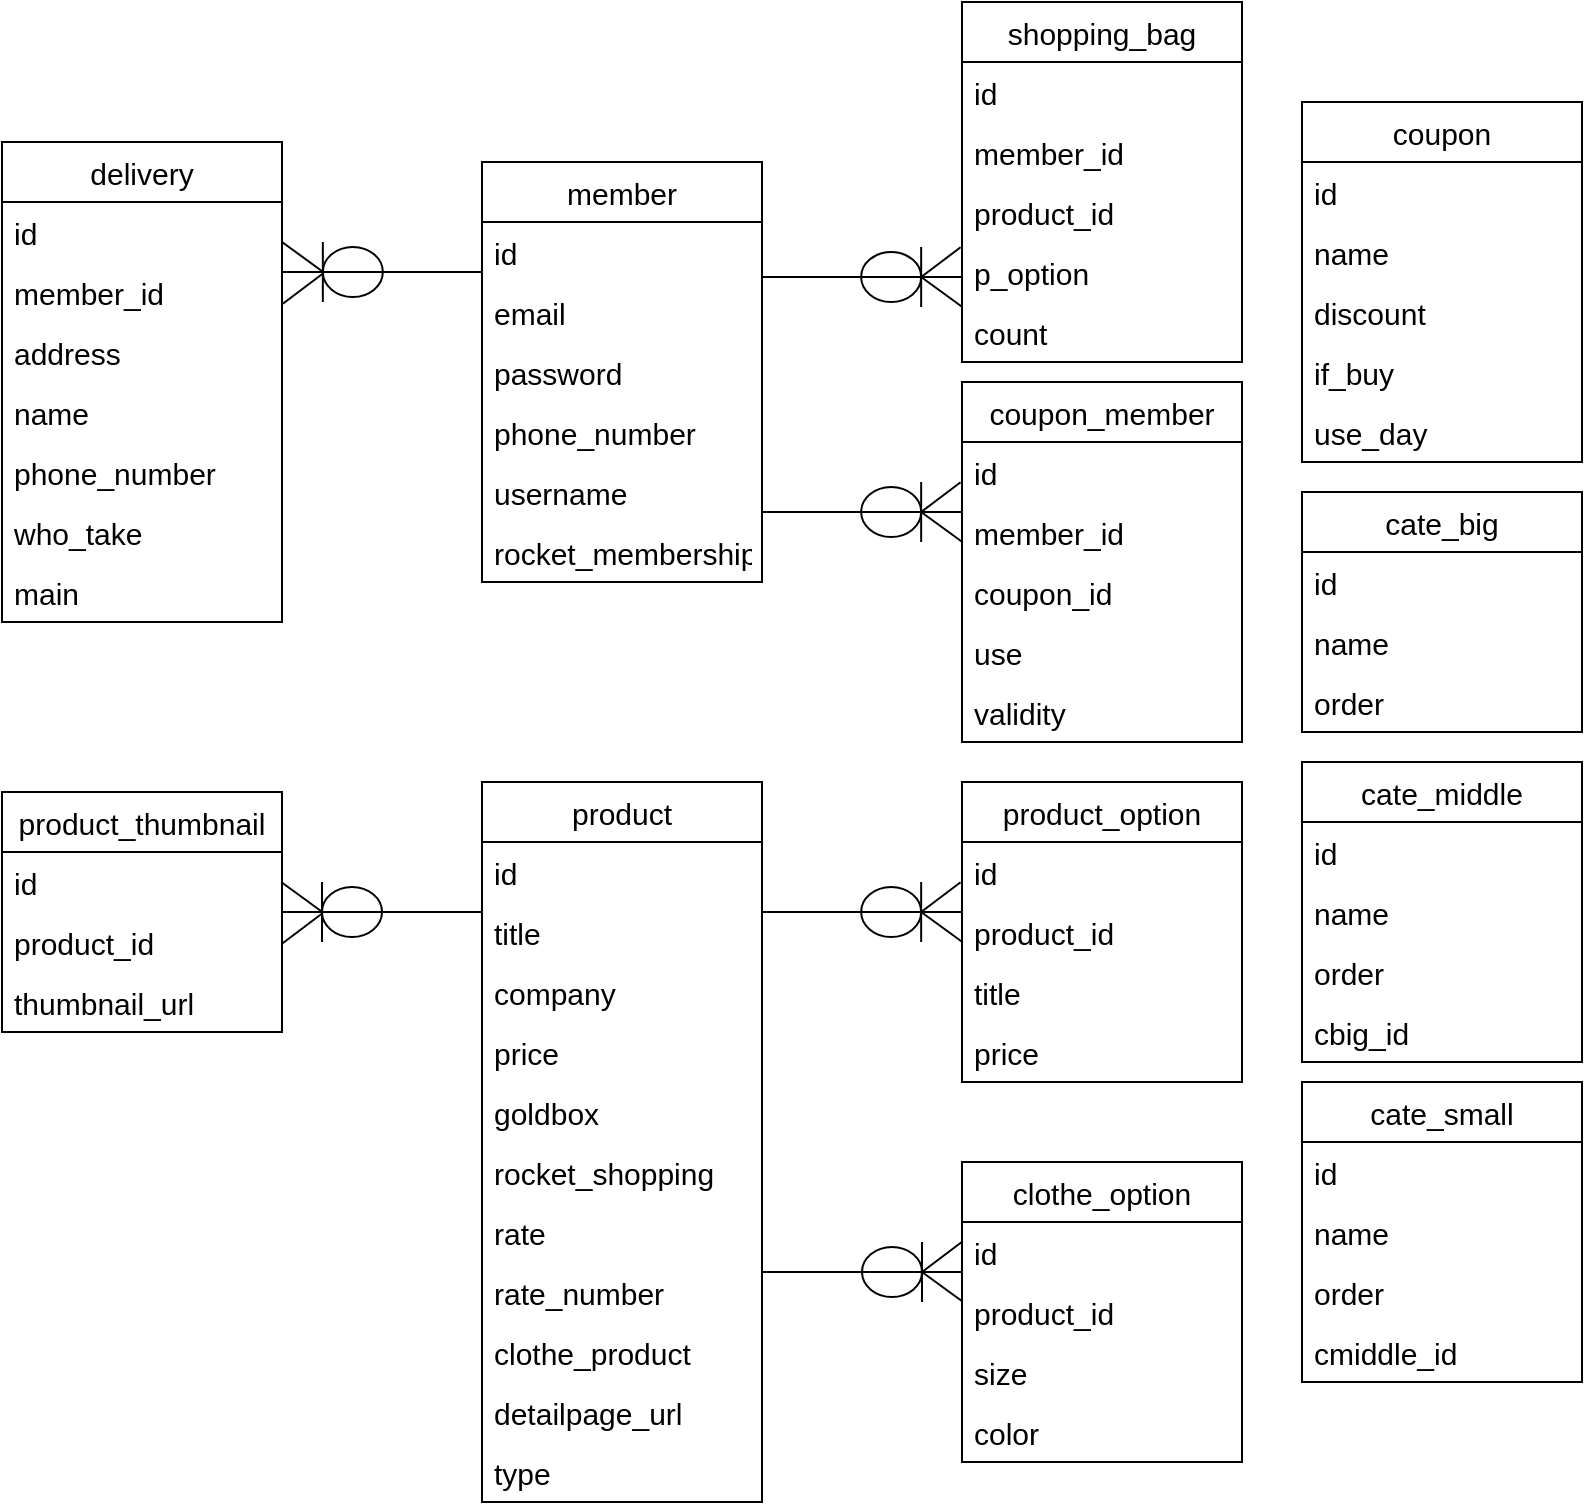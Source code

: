 <mxfile version="15.8.6" type="github">
  <diagram id="AK1Cj9njg4zsHotxsaLM" name="Page-1">
    <mxGraphModel dx="1940" dy="1698" grid="1" gridSize="10" guides="1" tooltips="1" connect="1" arrows="1" fold="1" page="1" pageScale="1" pageWidth="827" pageHeight="1169" math="0" shadow="0">
      <root>
        <mxCell id="0" />
        <mxCell id="1" parent="0" />
        <mxCell id="gSU4eqxGwdEbI_zjqgX5-113" value="" style="ellipse;whiteSpace=wrap;html=1;shadow=0;fontSize=15;" vertex="1" parent="1">
          <mxGeometry x="239.58" y="5" width="30" height="25" as="geometry" />
        </mxCell>
        <mxCell id="gSU4eqxGwdEbI_zjqgX5-13" value="member" style="swimlane;fontStyle=0;childLayout=stackLayout;horizontal=1;startSize=30;horizontalStack=0;resizeParent=1;resizeParentMax=0;resizeLast=0;collapsible=1;marginBottom=0;fontSize=15;" vertex="1" parent="1">
          <mxGeometry x="50" y="-40" width="140" height="210" as="geometry">
            <mxRectangle x="330" y="260" width="90" height="30" as="alternateBounds" />
          </mxGeometry>
        </mxCell>
        <mxCell id="gSU4eqxGwdEbI_zjqgX5-14" value="id" style="text;strokeColor=none;fillColor=none;align=left;verticalAlign=middle;spacingLeft=4;spacingRight=4;overflow=hidden;points=[[0,0.5],[1,0.5]];portConstraint=eastwest;rotatable=0;fontSize=15;" vertex="1" parent="gSU4eqxGwdEbI_zjqgX5-13">
          <mxGeometry y="30" width="140" height="30" as="geometry" />
        </mxCell>
        <mxCell id="gSU4eqxGwdEbI_zjqgX5-15" value="email" style="text;strokeColor=none;fillColor=none;align=left;verticalAlign=middle;spacingLeft=4;spacingRight=4;overflow=hidden;points=[[0,0.5],[1,0.5]];portConstraint=eastwest;rotatable=0;fontSize=15;" vertex="1" parent="gSU4eqxGwdEbI_zjqgX5-13">
          <mxGeometry y="60" width="140" height="30" as="geometry" />
        </mxCell>
        <mxCell id="gSU4eqxGwdEbI_zjqgX5-16" value="password" style="text;strokeColor=none;fillColor=none;align=left;verticalAlign=middle;spacingLeft=4;spacingRight=4;overflow=hidden;points=[[0,0.5],[1,0.5]];portConstraint=eastwest;rotatable=0;fontSize=15;" vertex="1" parent="gSU4eqxGwdEbI_zjqgX5-13">
          <mxGeometry y="90" width="140" height="30" as="geometry" />
        </mxCell>
        <mxCell id="gSU4eqxGwdEbI_zjqgX5-18" value="phone_number" style="text;strokeColor=none;fillColor=none;align=left;verticalAlign=middle;spacingLeft=4;spacingRight=4;overflow=hidden;points=[[0,0.5],[1,0.5]];portConstraint=eastwest;rotatable=0;fontSize=15;" vertex="1" parent="gSU4eqxGwdEbI_zjqgX5-13">
          <mxGeometry y="120" width="140" height="30" as="geometry" />
        </mxCell>
        <mxCell id="gSU4eqxGwdEbI_zjqgX5-19" value="username" style="text;strokeColor=none;fillColor=none;align=left;verticalAlign=middle;spacingLeft=4;spacingRight=4;overflow=hidden;points=[[0,0.5],[1,0.5]];portConstraint=eastwest;rotatable=0;fontSize=15;" vertex="1" parent="gSU4eqxGwdEbI_zjqgX5-13">
          <mxGeometry y="150" width="140" height="30" as="geometry" />
        </mxCell>
        <mxCell id="gSU4eqxGwdEbI_zjqgX5-22" value="rocket_membership" style="text;strokeColor=none;fillColor=none;align=left;verticalAlign=middle;spacingLeft=4;spacingRight=4;overflow=hidden;points=[[0,0.5],[1,0.5]];portConstraint=eastwest;rotatable=0;fontSize=15;" vertex="1" parent="gSU4eqxGwdEbI_zjqgX5-13">
          <mxGeometry y="180" width="140" height="30" as="geometry" />
        </mxCell>
        <mxCell id="gSU4eqxGwdEbI_zjqgX5-23" value="delivery" style="swimlane;fontStyle=0;childLayout=stackLayout;horizontal=1;startSize=30;horizontalStack=0;resizeParent=1;resizeParentMax=0;resizeLast=0;collapsible=1;marginBottom=0;fontSize=15;" vertex="1" parent="1">
          <mxGeometry x="-190" y="-50" width="140" height="240" as="geometry">
            <mxRectangle x="330" y="260" width="90" height="30" as="alternateBounds" />
          </mxGeometry>
        </mxCell>
        <mxCell id="gSU4eqxGwdEbI_zjqgX5-24" value="id" style="text;strokeColor=none;fillColor=none;align=left;verticalAlign=middle;spacingLeft=4;spacingRight=4;overflow=hidden;points=[[0,0.5],[1,0.5]];portConstraint=eastwest;rotatable=0;fontSize=15;" vertex="1" parent="gSU4eqxGwdEbI_zjqgX5-23">
          <mxGeometry y="30" width="140" height="30" as="geometry" />
        </mxCell>
        <mxCell id="gSU4eqxGwdEbI_zjqgX5-25" value="member_id" style="text;strokeColor=none;fillColor=none;align=left;verticalAlign=middle;spacingLeft=4;spacingRight=4;overflow=hidden;points=[[0,0.5],[1,0.5]];portConstraint=eastwest;rotatable=0;fontSize=15;" vertex="1" parent="gSU4eqxGwdEbI_zjqgX5-23">
          <mxGeometry y="60" width="140" height="30" as="geometry" />
        </mxCell>
        <mxCell id="gSU4eqxGwdEbI_zjqgX5-26" value="address" style="text;strokeColor=none;fillColor=none;align=left;verticalAlign=middle;spacingLeft=4;spacingRight=4;overflow=hidden;points=[[0,0.5],[1,0.5]];portConstraint=eastwest;rotatable=0;fontSize=15;" vertex="1" parent="gSU4eqxGwdEbI_zjqgX5-23">
          <mxGeometry y="90" width="140" height="30" as="geometry" />
        </mxCell>
        <mxCell id="gSU4eqxGwdEbI_zjqgX5-27" value="name" style="text;strokeColor=none;fillColor=none;align=left;verticalAlign=middle;spacingLeft=4;spacingRight=4;overflow=hidden;points=[[0,0.5],[1,0.5]];portConstraint=eastwest;rotatable=0;fontSize=15;" vertex="1" parent="gSU4eqxGwdEbI_zjqgX5-23">
          <mxGeometry y="120" width="140" height="30" as="geometry" />
        </mxCell>
        <mxCell id="gSU4eqxGwdEbI_zjqgX5-28" value="phone_number" style="text;strokeColor=none;fillColor=none;align=left;verticalAlign=middle;spacingLeft=4;spacingRight=4;overflow=hidden;points=[[0,0.5],[1,0.5]];portConstraint=eastwest;rotatable=0;fontSize=15;" vertex="1" parent="gSU4eqxGwdEbI_zjqgX5-23">
          <mxGeometry y="150" width="140" height="30" as="geometry" />
        </mxCell>
        <mxCell id="gSU4eqxGwdEbI_zjqgX5-29" value="who_take" style="text;strokeColor=none;fillColor=none;align=left;verticalAlign=middle;spacingLeft=4;spacingRight=4;overflow=hidden;points=[[0,0.5],[1,0.5]];portConstraint=eastwest;rotatable=0;fontSize=15;" vertex="1" parent="gSU4eqxGwdEbI_zjqgX5-23">
          <mxGeometry y="180" width="140" height="30" as="geometry" />
        </mxCell>
        <mxCell id="gSU4eqxGwdEbI_zjqgX5-37" value="main" style="text;strokeColor=none;fillColor=none;align=left;verticalAlign=middle;spacingLeft=4;spacingRight=4;overflow=hidden;points=[[0,0.5],[1,0.5]];portConstraint=eastwest;rotatable=0;fontSize=15;" vertex="1" parent="gSU4eqxGwdEbI_zjqgX5-23">
          <mxGeometry y="210" width="140" height="30" as="geometry" />
        </mxCell>
        <mxCell id="gSU4eqxGwdEbI_zjqgX5-38" value="coupon" style="swimlane;fontStyle=0;childLayout=stackLayout;horizontal=1;startSize=30;horizontalStack=0;resizeParent=1;resizeParentMax=0;resizeLast=0;collapsible=1;marginBottom=0;fontSize=15;" vertex="1" parent="1">
          <mxGeometry x="460" y="-70" width="140" height="180" as="geometry">
            <mxRectangle x="330" y="260" width="90" height="30" as="alternateBounds" />
          </mxGeometry>
        </mxCell>
        <mxCell id="gSU4eqxGwdEbI_zjqgX5-39" value="id" style="text;strokeColor=none;fillColor=none;align=left;verticalAlign=middle;spacingLeft=4;spacingRight=4;overflow=hidden;points=[[0,0.5],[1,0.5]];portConstraint=eastwest;rotatable=0;fontSize=15;" vertex="1" parent="gSU4eqxGwdEbI_zjqgX5-38">
          <mxGeometry y="30" width="140" height="30" as="geometry" />
        </mxCell>
        <mxCell id="gSU4eqxGwdEbI_zjqgX5-40" value="name" style="text;strokeColor=none;fillColor=none;align=left;verticalAlign=middle;spacingLeft=4;spacingRight=4;overflow=hidden;points=[[0,0.5],[1,0.5]];portConstraint=eastwest;rotatable=0;fontSize=15;" vertex="1" parent="gSU4eqxGwdEbI_zjqgX5-38">
          <mxGeometry y="60" width="140" height="30" as="geometry" />
        </mxCell>
        <mxCell id="gSU4eqxGwdEbI_zjqgX5-41" value="discount" style="text;strokeColor=none;fillColor=none;align=left;verticalAlign=middle;spacingLeft=4;spacingRight=4;overflow=hidden;points=[[0,0.5],[1,0.5]];portConstraint=eastwest;rotatable=0;fontSize=15;" vertex="1" parent="gSU4eqxGwdEbI_zjqgX5-38">
          <mxGeometry y="90" width="140" height="30" as="geometry" />
        </mxCell>
        <mxCell id="gSU4eqxGwdEbI_zjqgX5-42" value="if_buy" style="text;strokeColor=none;fillColor=none;align=left;verticalAlign=middle;spacingLeft=4;spacingRight=4;overflow=hidden;points=[[0,0.5],[1,0.5]];portConstraint=eastwest;rotatable=0;fontSize=15;" vertex="1" parent="gSU4eqxGwdEbI_zjqgX5-38">
          <mxGeometry y="120" width="140" height="30" as="geometry" />
        </mxCell>
        <mxCell id="gSU4eqxGwdEbI_zjqgX5-43" value="use_day" style="text;strokeColor=none;fillColor=none;align=left;verticalAlign=middle;spacingLeft=4;spacingRight=4;overflow=hidden;points=[[0,0.5],[1,0.5]];portConstraint=eastwest;rotatable=0;fontSize=15;" vertex="1" parent="gSU4eqxGwdEbI_zjqgX5-38">
          <mxGeometry y="150" width="140" height="30" as="geometry" />
        </mxCell>
        <mxCell id="gSU4eqxGwdEbI_zjqgX5-46" value="coupon_member" style="swimlane;fontStyle=0;childLayout=stackLayout;horizontal=1;startSize=30;horizontalStack=0;resizeParent=1;resizeParentMax=0;resizeLast=0;collapsible=1;marginBottom=0;fontSize=15;" vertex="1" parent="1">
          <mxGeometry x="290" y="70" width="140" height="180" as="geometry">
            <mxRectangle x="330" y="260" width="90" height="30" as="alternateBounds" />
          </mxGeometry>
        </mxCell>
        <mxCell id="gSU4eqxGwdEbI_zjqgX5-47" value="id" style="text;strokeColor=none;fillColor=none;align=left;verticalAlign=middle;spacingLeft=4;spacingRight=4;overflow=hidden;points=[[0,0.5],[1,0.5]];portConstraint=eastwest;rotatable=0;fontSize=15;" vertex="1" parent="gSU4eqxGwdEbI_zjqgX5-46">
          <mxGeometry y="30" width="140" height="30" as="geometry" />
        </mxCell>
        <mxCell id="gSU4eqxGwdEbI_zjqgX5-48" value="member_id" style="text;strokeColor=none;fillColor=none;align=left;verticalAlign=middle;spacingLeft=4;spacingRight=4;overflow=hidden;points=[[0,0.5],[1,0.5]];portConstraint=eastwest;rotatable=0;fontSize=15;" vertex="1" parent="gSU4eqxGwdEbI_zjqgX5-46">
          <mxGeometry y="60" width="140" height="30" as="geometry" />
        </mxCell>
        <mxCell id="gSU4eqxGwdEbI_zjqgX5-49" value="coupon_id" style="text;strokeColor=none;fillColor=none;align=left;verticalAlign=middle;spacingLeft=4;spacingRight=4;overflow=hidden;points=[[0,0.5],[1,0.5]];portConstraint=eastwest;rotatable=0;fontSize=15;" vertex="1" parent="gSU4eqxGwdEbI_zjqgX5-46">
          <mxGeometry y="90" width="140" height="30" as="geometry" />
        </mxCell>
        <mxCell id="gSU4eqxGwdEbI_zjqgX5-50" value="use" style="text;strokeColor=none;fillColor=none;align=left;verticalAlign=middle;spacingLeft=4;spacingRight=4;overflow=hidden;points=[[0,0.5],[1,0.5]];portConstraint=eastwest;rotatable=0;fontSize=15;" vertex="1" parent="gSU4eqxGwdEbI_zjqgX5-46">
          <mxGeometry y="120" width="140" height="30" as="geometry" />
        </mxCell>
        <mxCell id="gSU4eqxGwdEbI_zjqgX5-51" value="validity" style="text;strokeColor=none;fillColor=none;align=left;verticalAlign=middle;spacingLeft=4;spacingRight=4;overflow=hidden;points=[[0,0.5],[1,0.5]];portConstraint=eastwest;rotatable=0;fontSize=15;" vertex="1" parent="gSU4eqxGwdEbI_zjqgX5-46">
          <mxGeometry y="150" width="140" height="30" as="geometry" />
        </mxCell>
        <mxCell id="gSU4eqxGwdEbI_zjqgX5-52" value="product" style="swimlane;fontStyle=0;childLayout=stackLayout;horizontal=1;startSize=30;horizontalStack=0;resizeParent=1;resizeParentMax=0;resizeLast=0;collapsible=1;marginBottom=0;fontSize=15;" vertex="1" parent="1">
          <mxGeometry x="50" y="270" width="140" height="360" as="geometry">
            <mxRectangle x="330" y="260" width="90" height="30" as="alternateBounds" />
          </mxGeometry>
        </mxCell>
        <mxCell id="gSU4eqxGwdEbI_zjqgX5-53" value="id" style="text;strokeColor=none;fillColor=none;align=left;verticalAlign=middle;spacingLeft=4;spacingRight=4;overflow=hidden;points=[[0,0.5],[1,0.5]];portConstraint=eastwest;rotatable=0;fontSize=15;" vertex="1" parent="gSU4eqxGwdEbI_zjqgX5-52">
          <mxGeometry y="30" width="140" height="30" as="geometry" />
        </mxCell>
        <mxCell id="gSU4eqxGwdEbI_zjqgX5-54" value="title" style="text;strokeColor=none;fillColor=none;align=left;verticalAlign=middle;spacingLeft=4;spacingRight=4;overflow=hidden;points=[[0,0.5],[1,0.5]];portConstraint=eastwest;rotatable=0;fontSize=15;" vertex="1" parent="gSU4eqxGwdEbI_zjqgX5-52">
          <mxGeometry y="60" width="140" height="30" as="geometry" />
        </mxCell>
        <mxCell id="gSU4eqxGwdEbI_zjqgX5-55" value="company" style="text;strokeColor=none;fillColor=none;align=left;verticalAlign=middle;spacingLeft=4;spacingRight=4;overflow=hidden;points=[[0,0.5],[1,0.5]];portConstraint=eastwest;rotatable=0;fontSize=15;" vertex="1" parent="gSU4eqxGwdEbI_zjqgX5-52">
          <mxGeometry y="90" width="140" height="30" as="geometry" />
        </mxCell>
        <mxCell id="gSU4eqxGwdEbI_zjqgX5-56" value="price" style="text;strokeColor=none;fillColor=none;align=left;verticalAlign=middle;spacingLeft=4;spacingRight=4;overflow=hidden;points=[[0,0.5],[1,0.5]];portConstraint=eastwest;rotatable=0;fontSize=15;" vertex="1" parent="gSU4eqxGwdEbI_zjqgX5-52">
          <mxGeometry y="120" width="140" height="30" as="geometry" />
        </mxCell>
        <mxCell id="gSU4eqxGwdEbI_zjqgX5-57" value="goldbox" style="text;strokeColor=none;fillColor=none;align=left;verticalAlign=middle;spacingLeft=4;spacingRight=4;overflow=hidden;points=[[0,0.5],[1,0.5]];portConstraint=eastwest;rotatable=0;fontSize=15;" vertex="1" parent="gSU4eqxGwdEbI_zjqgX5-52">
          <mxGeometry y="150" width="140" height="30" as="geometry" />
        </mxCell>
        <mxCell id="gSU4eqxGwdEbI_zjqgX5-58" value="rocket_shopping" style="text;strokeColor=none;fillColor=none;align=left;verticalAlign=middle;spacingLeft=4;spacingRight=4;overflow=hidden;points=[[0,0.5],[1,0.5]];portConstraint=eastwest;rotatable=0;fontSize=15;" vertex="1" parent="gSU4eqxGwdEbI_zjqgX5-52">
          <mxGeometry y="180" width="140" height="30" as="geometry" />
        </mxCell>
        <mxCell id="gSU4eqxGwdEbI_zjqgX5-59" value="rate" style="text;strokeColor=none;fillColor=none;align=left;verticalAlign=middle;spacingLeft=4;spacingRight=4;overflow=hidden;points=[[0,0.5],[1,0.5]];portConstraint=eastwest;rotatable=0;fontSize=15;" vertex="1" parent="gSU4eqxGwdEbI_zjqgX5-52">
          <mxGeometry y="210" width="140" height="30" as="geometry" />
        </mxCell>
        <mxCell id="gSU4eqxGwdEbI_zjqgX5-60" value="rate_number" style="text;strokeColor=none;fillColor=none;align=left;verticalAlign=middle;spacingLeft=4;spacingRight=4;overflow=hidden;points=[[0,0.5],[1,0.5]];portConstraint=eastwest;rotatable=0;fontSize=15;" vertex="1" parent="gSU4eqxGwdEbI_zjqgX5-52">
          <mxGeometry y="240" width="140" height="30" as="geometry" />
        </mxCell>
        <mxCell id="gSU4eqxGwdEbI_zjqgX5-62" value="clothe_product" style="text;strokeColor=none;fillColor=none;align=left;verticalAlign=middle;spacingLeft=4;spacingRight=4;overflow=hidden;points=[[0,0.5],[1,0.5]];portConstraint=eastwest;rotatable=0;fontSize=15;" vertex="1" parent="gSU4eqxGwdEbI_zjqgX5-52">
          <mxGeometry y="270" width="140" height="30" as="geometry" />
        </mxCell>
        <mxCell id="gSU4eqxGwdEbI_zjqgX5-63" value="detailpage_url" style="text;strokeColor=none;fillColor=none;align=left;verticalAlign=middle;spacingLeft=4;spacingRight=4;overflow=hidden;points=[[0,0.5],[1,0.5]];portConstraint=eastwest;rotatable=0;fontSize=15;" vertex="1" parent="gSU4eqxGwdEbI_zjqgX5-52">
          <mxGeometry y="300" width="140" height="30" as="geometry" />
        </mxCell>
        <mxCell id="gSU4eqxGwdEbI_zjqgX5-64" value="type" style="text;strokeColor=none;fillColor=none;align=left;verticalAlign=middle;spacingLeft=4;spacingRight=4;overflow=hidden;points=[[0,0.5],[1,0.5]];portConstraint=eastwest;rotatable=0;fontSize=15;" vertex="1" parent="gSU4eqxGwdEbI_zjqgX5-52">
          <mxGeometry y="330" width="140" height="30" as="geometry" />
        </mxCell>
        <mxCell id="gSU4eqxGwdEbI_zjqgX5-65" value="product_option" style="swimlane;fontStyle=0;childLayout=stackLayout;horizontal=1;startSize=30;horizontalStack=0;resizeParent=1;resizeParentMax=0;resizeLast=0;collapsible=1;marginBottom=0;fontSize=15;" vertex="1" parent="1">
          <mxGeometry x="290" y="270" width="140" height="150" as="geometry">
            <mxRectangle x="330" y="260" width="90" height="30" as="alternateBounds" />
          </mxGeometry>
        </mxCell>
        <mxCell id="gSU4eqxGwdEbI_zjqgX5-66" value="id" style="text;strokeColor=none;fillColor=none;align=left;verticalAlign=middle;spacingLeft=4;spacingRight=4;overflow=hidden;points=[[0,0.5],[1,0.5]];portConstraint=eastwest;rotatable=0;fontSize=15;" vertex="1" parent="gSU4eqxGwdEbI_zjqgX5-65">
          <mxGeometry y="30" width="140" height="30" as="geometry" />
        </mxCell>
        <mxCell id="gSU4eqxGwdEbI_zjqgX5-67" value="product_id" style="text;strokeColor=none;fillColor=none;align=left;verticalAlign=middle;spacingLeft=4;spacingRight=4;overflow=hidden;points=[[0,0.5],[1,0.5]];portConstraint=eastwest;rotatable=0;fontSize=15;" vertex="1" parent="gSU4eqxGwdEbI_zjqgX5-65">
          <mxGeometry y="60" width="140" height="30" as="geometry" />
        </mxCell>
        <mxCell id="gSU4eqxGwdEbI_zjqgX5-68" value="title" style="text;strokeColor=none;fillColor=none;align=left;verticalAlign=middle;spacingLeft=4;spacingRight=4;overflow=hidden;points=[[0,0.5],[1,0.5]];portConstraint=eastwest;rotatable=0;fontSize=15;" vertex="1" parent="gSU4eqxGwdEbI_zjqgX5-65">
          <mxGeometry y="90" width="140" height="30" as="geometry" />
        </mxCell>
        <mxCell id="gSU4eqxGwdEbI_zjqgX5-69" value="price" style="text;strokeColor=none;fillColor=none;align=left;verticalAlign=middle;spacingLeft=4;spacingRight=4;overflow=hidden;points=[[0,0.5],[1,0.5]];portConstraint=eastwest;rotatable=0;fontSize=15;" vertex="1" parent="gSU4eqxGwdEbI_zjqgX5-65">
          <mxGeometry y="120" width="140" height="30" as="geometry" />
        </mxCell>
        <mxCell id="gSU4eqxGwdEbI_zjqgX5-77" value="clothe_option" style="swimlane;fontStyle=0;childLayout=stackLayout;horizontal=1;startSize=30;horizontalStack=0;resizeParent=1;resizeParentMax=0;resizeLast=0;collapsible=1;marginBottom=0;fontSize=15;" vertex="1" parent="1">
          <mxGeometry x="290" y="460" width="140" height="150" as="geometry">
            <mxRectangle x="330" y="260" width="90" height="30" as="alternateBounds" />
          </mxGeometry>
        </mxCell>
        <mxCell id="gSU4eqxGwdEbI_zjqgX5-78" value="id" style="text;strokeColor=none;fillColor=none;align=left;verticalAlign=middle;spacingLeft=4;spacingRight=4;overflow=hidden;points=[[0,0.5],[1,0.5]];portConstraint=eastwest;rotatable=0;fontSize=15;" vertex="1" parent="gSU4eqxGwdEbI_zjqgX5-77">
          <mxGeometry y="30" width="140" height="30" as="geometry" />
        </mxCell>
        <mxCell id="gSU4eqxGwdEbI_zjqgX5-79" value="product_id" style="text;strokeColor=none;fillColor=none;align=left;verticalAlign=middle;spacingLeft=4;spacingRight=4;overflow=hidden;points=[[0,0.5],[1,0.5]];portConstraint=eastwest;rotatable=0;fontSize=15;" vertex="1" parent="gSU4eqxGwdEbI_zjqgX5-77">
          <mxGeometry y="60" width="140" height="30" as="geometry" />
        </mxCell>
        <mxCell id="gSU4eqxGwdEbI_zjqgX5-80" value="size" style="text;strokeColor=none;fillColor=none;align=left;verticalAlign=middle;spacingLeft=4;spacingRight=4;overflow=hidden;points=[[0,0.5],[1,0.5]];portConstraint=eastwest;rotatable=0;fontSize=15;" vertex="1" parent="gSU4eqxGwdEbI_zjqgX5-77">
          <mxGeometry y="90" width="140" height="30" as="geometry" />
        </mxCell>
        <mxCell id="gSU4eqxGwdEbI_zjqgX5-81" value="color" style="text;strokeColor=none;fillColor=none;align=left;verticalAlign=middle;spacingLeft=4;spacingRight=4;overflow=hidden;points=[[0,0.5],[1,0.5]];portConstraint=eastwest;rotatable=0;fontSize=15;" vertex="1" parent="gSU4eqxGwdEbI_zjqgX5-77">
          <mxGeometry y="120" width="140" height="30" as="geometry" />
        </mxCell>
        <mxCell id="gSU4eqxGwdEbI_zjqgX5-82" value="product_thumbnail" style="swimlane;fontStyle=0;childLayout=stackLayout;horizontal=1;startSize=30;horizontalStack=0;resizeParent=1;resizeParentMax=0;resizeLast=0;collapsible=1;marginBottom=0;fontSize=15;" vertex="1" parent="1">
          <mxGeometry x="-190" y="275" width="140" height="120" as="geometry">
            <mxRectangle x="330" y="260" width="90" height="30" as="alternateBounds" />
          </mxGeometry>
        </mxCell>
        <mxCell id="gSU4eqxGwdEbI_zjqgX5-83" value="id" style="text;strokeColor=none;fillColor=none;align=left;verticalAlign=middle;spacingLeft=4;spacingRight=4;overflow=hidden;points=[[0,0.5],[1,0.5]];portConstraint=eastwest;rotatable=0;fontSize=15;" vertex="1" parent="gSU4eqxGwdEbI_zjqgX5-82">
          <mxGeometry y="30" width="140" height="30" as="geometry" />
        </mxCell>
        <mxCell id="gSU4eqxGwdEbI_zjqgX5-84" value="product_id" style="text;strokeColor=none;fillColor=none;align=left;verticalAlign=middle;spacingLeft=4;spacingRight=4;overflow=hidden;points=[[0,0.5],[1,0.5]];portConstraint=eastwest;rotatable=0;fontSize=15;" vertex="1" parent="gSU4eqxGwdEbI_zjqgX5-82">
          <mxGeometry y="60" width="140" height="30" as="geometry" />
        </mxCell>
        <mxCell id="gSU4eqxGwdEbI_zjqgX5-85" value="thumbnail_url" style="text;strokeColor=none;fillColor=none;align=left;verticalAlign=middle;spacingLeft=4;spacingRight=4;overflow=hidden;points=[[0,0.5],[1,0.5]];portConstraint=eastwest;rotatable=0;fontSize=15;" vertex="1" parent="gSU4eqxGwdEbI_zjqgX5-82">
          <mxGeometry y="90" width="140" height="30" as="geometry" />
        </mxCell>
        <mxCell id="gSU4eqxGwdEbI_zjqgX5-87" value="cate_big" style="swimlane;fontStyle=0;childLayout=stackLayout;horizontal=1;startSize=30;horizontalStack=0;resizeParent=1;resizeParentMax=0;resizeLast=0;collapsible=1;marginBottom=0;fontSize=15;" vertex="1" parent="1">
          <mxGeometry x="460" y="125" width="140" height="120" as="geometry">
            <mxRectangle x="330" y="260" width="90" height="30" as="alternateBounds" />
          </mxGeometry>
        </mxCell>
        <mxCell id="gSU4eqxGwdEbI_zjqgX5-88" value="id" style="text;strokeColor=none;fillColor=none;align=left;verticalAlign=middle;spacingLeft=4;spacingRight=4;overflow=hidden;points=[[0,0.5],[1,0.5]];portConstraint=eastwest;rotatable=0;fontSize=15;" vertex="1" parent="gSU4eqxGwdEbI_zjqgX5-87">
          <mxGeometry y="30" width="140" height="30" as="geometry" />
        </mxCell>
        <mxCell id="gSU4eqxGwdEbI_zjqgX5-89" value="name" style="text;strokeColor=none;fillColor=none;align=left;verticalAlign=middle;spacingLeft=4;spacingRight=4;overflow=hidden;points=[[0,0.5],[1,0.5]];portConstraint=eastwest;rotatable=0;fontSize=15;" vertex="1" parent="gSU4eqxGwdEbI_zjqgX5-87">
          <mxGeometry y="60" width="140" height="30" as="geometry" />
        </mxCell>
        <mxCell id="gSU4eqxGwdEbI_zjqgX5-90" value="order" style="text;strokeColor=none;fillColor=none;align=left;verticalAlign=middle;spacingLeft=4;spacingRight=4;overflow=hidden;points=[[0,0.5],[1,0.5]];portConstraint=eastwest;rotatable=0;fontSize=15;" vertex="1" parent="gSU4eqxGwdEbI_zjqgX5-87">
          <mxGeometry y="90" width="140" height="30" as="geometry" />
        </mxCell>
        <mxCell id="gSU4eqxGwdEbI_zjqgX5-92" value="cate_middle" style="swimlane;fontStyle=0;childLayout=stackLayout;horizontal=1;startSize=30;horizontalStack=0;resizeParent=1;resizeParentMax=0;resizeLast=0;collapsible=1;marginBottom=0;fontSize=15;" vertex="1" parent="1">
          <mxGeometry x="460" y="260" width="140" height="150" as="geometry">
            <mxRectangle x="330" y="260" width="90" height="30" as="alternateBounds" />
          </mxGeometry>
        </mxCell>
        <mxCell id="gSU4eqxGwdEbI_zjqgX5-93" value="id" style="text;strokeColor=none;fillColor=none;align=left;verticalAlign=middle;spacingLeft=4;spacingRight=4;overflow=hidden;points=[[0,0.5],[1,0.5]];portConstraint=eastwest;rotatable=0;fontSize=15;" vertex="1" parent="gSU4eqxGwdEbI_zjqgX5-92">
          <mxGeometry y="30" width="140" height="30" as="geometry" />
        </mxCell>
        <mxCell id="gSU4eqxGwdEbI_zjqgX5-94" value="name" style="text;strokeColor=none;fillColor=none;align=left;verticalAlign=middle;spacingLeft=4;spacingRight=4;overflow=hidden;points=[[0,0.5],[1,0.5]];portConstraint=eastwest;rotatable=0;fontSize=15;" vertex="1" parent="gSU4eqxGwdEbI_zjqgX5-92">
          <mxGeometry y="60" width="140" height="30" as="geometry" />
        </mxCell>
        <mxCell id="gSU4eqxGwdEbI_zjqgX5-95" value="order" style="text;strokeColor=none;fillColor=none;align=left;verticalAlign=middle;spacingLeft=4;spacingRight=4;overflow=hidden;points=[[0,0.5],[1,0.5]];portConstraint=eastwest;rotatable=0;fontSize=15;" vertex="1" parent="gSU4eqxGwdEbI_zjqgX5-92">
          <mxGeometry y="90" width="140" height="30" as="geometry" />
        </mxCell>
        <mxCell id="gSU4eqxGwdEbI_zjqgX5-96" value="cbig_id" style="text;strokeColor=none;fillColor=none;align=left;verticalAlign=middle;spacingLeft=4;spacingRight=4;overflow=hidden;points=[[0,0.5],[1,0.5]];portConstraint=eastwest;rotatable=0;fontSize=15;" vertex="1" parent="gSU4eqxGwdEbI_zjqgX5-92">
          <mxGeometry y="120" width="140" height="30" as="geometry" />
        </mxCell>
        <mxCell id="gSU4eqxGwdEbI_zjqgX5-97" value="cate_small" style="swimlane;fontStyle=0;childLayout=stackLayout;horizontal=1;startSize=30;horizontalStack=0;resizeParent=1;resizeParentMax=0;resizeLast=0;collapsible=1;marginBottom=0;fontSize=15;" vertex="1" parent="1">
          <mxGeometry x="460" y="420" width="140" height="150" as="geometry">
            <mxRectangle x="330" y="260" width="90" height="30" as="alternateBounds" />
          </mxGeometry>
        </mxCell>
        <mxCell id="gSU4eqxGwdEbI_zjqgX5-98" value="id" style="text;strokeColor=none;fillColor=none;align=left;verticalAlign=middle;spacingLeft=4;spacingRight=4;overflow=hidden;points=[[0,0.5],[1,0.5]];portConstraint=eastwest;rotatable=0;fontSize=15;" vertex="1" parent="gSU4eqxGwdEbI_zjqgX5-97">
          <mxGeometry y="30" width="140" height="30" as="geometry" />
        </mxCell>
        <mxCell id="gSU4eqxGwdEbI_zjqgX5-99" value="name" style="text;strokeColor=none;fillColor=none;align=left;verticalAlign=middle;spacingLeft=4;spacingRight=4;overflow=hidden;points=[[0,0.5],[1,0.5]];portConstraint=eastwest;rotatable=0;fontSize=15;" vertex="1" parent="gSU4eqxGwdEbI_zjqgX5-97">
          <mxGeometry y="60" width="140" height="30" as="geometry" />
        </mxCell>
        <mxCell id="gSU4eqxGwdEbI_zjqgX5-100" value="order" style="text;strokeColor=none;fillColor=none;align=left;verticalAlign=middle;spacingLeft=4;spacingRight=4;overflow=hidden;points=[[0,0.5],[1,0.5]];portConstraint=eastwest;rotatable=0;fontSize=15;" vertex="1" parent="gSU4eqxGwdEbI_zjqgX5-97">
          <mxGeometry y="90" width="140" height="30" as="geometry" />
        </mxCell>
        <mxCell id="gSU4eqxGwdEbI_zjqgX5-101" value="cmiddle_id" style="text;strokeColor=none;fillColor=none;align=left;verticalAlign=middle;spacingLeft=4;spacingRight=4;overflow=hidden;points=[[0,0.5],[1,0.5]];portConstraint=eastwest;rotatable=0;fontSize=15;" vertex="1" parent="gSU4eqxGwdEbI_zjqgX5-97">
          <mxGeometry y="120" width="140" height="30" as="geometry" />
        </mxCell>
        <mxCell id="gSU4eqxGwdEbI_zjqgX5-102" value="shopping_bag" style="swimlane;fontStyle=0;childLayout=stackLayout;horizontal=1;startSize=30;horizontalStack=0;resizeParent=1;resizeParentMax=0;resizeLast=0;collapsible=1;marginBottom=0;fontSize=15;" vertex="1" parent="1">
          <mxGeometry x="290" y="-120" width="140" height="180" as="geometry">
            <mxRectangle x="330" y="260" width="90" height="30" as="alternateBounds" />
          </mxGeometry>
        </mxCell>
        <mxCell id="gSU4eqxGwdEbI_zjqgX5-103" value="id" style="text;strokeColor=none;fillColor=none;align=left;verticalAlign=middle;spacingLeft=4;spacingRight=4;overflow=hidden;points=[[0,0.5],[1,0.5]];portConstraint=eastwest;rotatable=0;fontSize=15;" vertex="1" parent="gSU4eqxGwdEbI_zjqgX5-102">
          <mxGeometry y="30" width="140" height="30" as="geometry" />
        </mxCell>
        <mxCell id="gSU4eqxGwdEbI_zjqgX5-104" value="member_id" style="text;strokeColor=none;fillColor=none;align=left;verticalAlign=middle;spacingLeft=4;spacingRight=4;overflow=hidden;points=[[0,0.5],[1,0.5]];portConstraint=eastwest;rotatable=0;fontSize=15;" vertex="1" parent="gSU4eqxGwdEbI_zjqgX5-102">
          <mxGeometry y="60" width="140" height="30" as="geometry" />
        </mxCell>
        <mxCell id="gSU4eqxGwdEbI_zjqgX5-105" value="product_id" style="text;strokeColor=none;fillColor=none;align=left;verticalAlign=middle;spacingLeft=4;spacingRight=4;overflow=hidden;points=[[0,0.5],[1,0.5]];portConstraint=eastwest;rotatable=0;fontSize=15;" vertex="1" parent="gSU4eqxGwdEbI_zjqgX5-102">
          <mxGeometry y="90" width="140" height="30" as="geometry" />
        </mxCell>
        <mxCell id="gSU4eqxGwdEbI_zjqgX5-106" value="p_option" style="text;strokeColor=none;fillColor=none;align=left;verticalAlign=middle;spacingLeft=4;spacingRight=4;overflow=hidden;points=[[0,0.5],[1,0.5]];portConstraint=eastwest;rotatable=0;fontSize=15;" vertex="1" parent="gSU4eqxGwdEbI_zjqgX5-102">
          <mxGeometry y="120" width="140" height="30" as="geometry" />
        </mxCell>
        <mxCell id="gSU4eqxGwdEbI_zjqgX5-107" value="count" style="text;strokeColor=none;fillColor=none;align=left;verticalAlign=middle;spacingLeft=4;spacingRight=4;overflow=hidden;points=[[0,0.5],[1,0.5]];portConstraint=eastwest;rotatable=0;fontSize=15;" vertex="1" parent="gSU4eqxGwdEbI_zjqgX5-102">
          <mxGeometry y="150" width="140" height="30" as="geometry" />
        </mxCell>
        <mxCell id="gSU4eqxGwdEbI_zjqgX5-110" value="" style="endArrow=none;html=1;rounded=0;fontSize=15;strokeWidth=1;exitX=0;exitY=0.5;exitDx=0;exitDy=0;entryX=0;entryY=0.5;entryDx=0;entryDy=0;startArrow=none;" edge="1" parent="1" source="gSU4eqxGwdEbI_zjqgX5-113">
          <mxGeometry width="50" height="50" relative="1" as="geometry">
            <mxPoint x="379.58" y="142.5" as="sourcePoint" />
            <mxPoint x="289.58" y="17.5" as="targetPoint" />
          </mxGeometry>
        </mxCell>
        <mxCell id="gSU4eqxGwdEbI_zjqgX5-111" value="" style="endArrow=none;html=1;rounded=0;fontSize=15;strokeWidth=1;entryX=-0.002;entryY=1.005;entryDx=0;entryDy=0;entryPerimeter=0;" edge="1" parent="1">
          <mxGeometry width="50" height="50" relative="1" as="geometry">
            <mxPoint x="269.58" y="17.5" as="sourcePoint" />
            <mxPoint x="289.3" y="2.65" as="targetPoint" />
          </mxGeometry>
        </mxCell>
        <mxCell id="gSU4eqxGwdEbI_zjqgX5-112" value="" style="endArrow=none;html=1;rounded=0;fontSize=15;strokeWidth=1;entryX=0.003;entryY=-0.005;entryDx=0;entryDy=0;entryPerimeter=0;" edge="1" parent="1">
          <mxGeometry width="50" height="50" relative="1" as="geometry">
            <mxPoint x="269.58" y="17.5" as="sourcePoint" />
            <mxPoint x="290.0" y="32.35" as="targetPoint" />
          </mxGeometry>
        </mxCell>
        <mxCell id="gSU4eqxGwdEbI_zjqgX5-115" value="" style="endArrow=none;html=1;rounded=0;fontSize=15;strokeWidth=1;" edge="1" parent="1">
          <mxGeometry width="50" height="50" relative="1" as="geometry">
            <mxPoint x="269.58" y="32.5" as="sourcePoint" />
            <mxPoint x="269.58" y="2.5" as="targetPoint" />
          </mxGeometry>
        </mxCell>
        <mxCell id="gSU4eqxGwdEbI_zjqgX5-116" value="" style="endArrow=none;html=1;rounded=0;fontSize=15;strokeWidth=1;exitX=1;exitY=0.5;exitDx=0;exitDy=0;entryX=0;entryY=0.5;entryDx=0;entryDy=0;" edge="1" parent="1" target="gSU4eqxGwdEbI_zjqgX5-113">
          <mxGeometry width="50" height="50" relative="1" as="geometry">
            <mxPoint x="189.58" y="17.5" as="sourcePoint" />
            <mxPoint x="289.58" y="17.5" as="targetPoint" />
          </mxGeometry>
        </mxCell>
        <mxCell id="gSU4eqxGwdEbI_zjqgX5-117" value="" style="ellipse;whiteSpace=wrap;html=1;shadow=0;fontSize=15;" vertex="1" parent="1">
          <mxGeometry x="239.58" y="322.5" width="30" height="25" as="geometry" />
        </mxCell>
        <mxCell id="gSU4eqxGwdEbI_zjqgX5-118" value="" style="endArrow=none;html=1;rounded=0;fontSize=15;strokeWidth=1;exitX=0;exitY=0.5;exitDx=0;exitDy=0;entryX=0;entryY=0.5;entryDx=0;entryDy=0;startArrow=none;" edge="1" parent="1" source="gSU4eqxGwdEbI_zjqgX5-117">
          <mxGeometry width="50" height="50" relative="1" as="geometry">
            <mxPoint x="379.58" y="460" as="sourcePoint" />
            <mxPoint x="289.58" y="335" as="targetPoint" />
          </mxGeometry>
        </mxCell>
        <mxCell id="gSU4eqxGwdEbI_zjqgX5-119" value="" style="endArrow=none;html=1;rounded=0;fontSize=15;strokeWidth=1;entryX=-0.002;entryY=1.005;entryDx=0;entryDy=0;entryPerimeter=0;" edge="1" parent="1">
          <mxGeometry width="50" height="50" relative="1" as="geometry">
            <mxPoint x="269.58" y="335" as="sourcePoint" />
            <mxPoint x="289.3" y="320.15" as="targetPoint" />
          </mxGeometry>
        </mxCell>
        <mxCell id="gSU4eqxGwdEbI_zjqgX5-120" value="" style="endArrow=none;html=1;rounded=0;fontSize=15;strokeWidth=1;entryX=0.003;entryY=-0.005;entryDx=0;entryDy=0;entryPerimeter=0;" edge="1" parent="1">
          <mxGeometry width="50" height="50" relative="1" as="geometry">
            <mxPoint x="269.58" y="335" as="sourcePoint" />
            <mxPoint x="290.0" y="349.85" as="targetPoint" />
          </mxGeometry>
        </mxCell>
        <mxCell id="gSU4eqxGwdEbI_zjqgX5-121" value="" style="endArrow=none;html=1;rounded=0;fontSize=15;strokeWidth=1;" edge="1" parent="1">
          <mxGeometry width="50" height="50" relative="1" as="geometry">
            <mxPoint x="269.58" y="350" as="sourcePoint" />
            <mxPoint x="269.58" y="320" as="targetPoint" />
          </mxGeometry>
        </mxCell>
        <mxCell id="gSU4eqxGwdEbI_zjqgX5-122" value="" style="endArrow=none;html=1;rounded=0;fontSize=15;strokeWidth=1;exitX=1;exitY=0.5;exitDx=0;exitDy=0;entryX=0;entryY=0.5;entryDx=0;entryDy=0;" edge="1" parent="1" target="gSU4eqxGwdEbI_zjqgX5-117">
          <mxGeometry width="50" height="50" relative="1" as="geometry">
            <mxPoint x="189.58" y="335" as="sourcePoint" />
            <mxPoint x="289.58" y="335" as="targetPoint" />
          </mxGeometry>
        </mxCell>
        <mxCell id="gSU4eqxGwdEbI_zjqgX5-123" value="" style="ellipse;whiteSpace=wrap;html=1;shadow=0;fontSize=15;" vertex="1" parent="1">
          <mxGeometry x="240" y="502.5" width="30" height="25" as="geometry" />
        </mxCell>
        <mxCell id="gSU4eqxGwdEbI_zjqgX5-124" value="" style="endArrow=none;html=1;rounded=0;fontSize=15;strokeWidth=1;exitX=0;exitY=0.5;exitDx=0;exitDy=0;entryX=0;entryY=0.5;entryDx=0;entryDy=0;startArrow=none;" edge="1" parent="1" source="gSU4eqxGwdEbI_zjqgX5-123">
          <mxGeometry width="50" height="50" relative="1" as="geometry">
            <mxPoint x="380" y="640" as="sourcePoint" />
            <mxPoint x="290" y="515" as="targetPoint" />
          </mxGeometry>
        </mxCell>
        <mxCell id="gSU4eqxGwdEbI_zjqgX5-125" value="" style="endArrow=none;html=1;rounded=0;fontSize=15;strokeWidth=1;entryX=-0.002;entryY=1.005;entryDx=0;entryDy=0;entryPerimeter=0;" edge="1" parent="1">
          <mxGeometry width="50" height="50" relative="1" as="geometry">
            <mxPoint x="270" y="515" as="sourcePoint" />
            <mxPoint x="289.72" y="500.15" as="targetPoint" />
          </mxGeometry>
        </mxCell>
        <mxCell id="gSU4eqxGwdEbI_zjqgX5-126" value="" style="endArrow=none;html=1;rounded=0;fontSize=15;strokeWidth=1;entryX=0.003;entryY=-0.005;entryDx=0;entryDy=0;entryPerimeter=0;" edge="1" parent="1">
          <mxGeometry width="50" height="50" relative="1" as="geometry">
            <mxPoint x="270" y="515" as="sourcePoint" />
            <mxPoint x="290.42" y="529.85" as="targetPoint" />
          </mxGeometry>
        </mxCell>
        <mxCell id="gSU4eqxGwdEbI_zjqgX5-127" value="" style="endArrow=none;html=1;rounded=0;fontSize=15;strokeWidth=1;" edge="1" parent="1">
          <mxGeometry width="50" height="50" relative="1" as="geometry">
            <mxPoint x="270" y="530" as="sourcePoint" />
            <mxPoint x="270" y="500" as="targetPoint" />
          </mxGeometry>
        </mxCell>
        <mxCell id="gSU4eqxGwdEbI_zjqgX5-128" value="" style="endArrow=none;html=1;rounded=0;fontSize=15;strokeWidth=1;exitX=1;exitY=0.5;exitDx=0;exitDy=0;entryX=0;entryY=0.5;entryDx=0;entryDy=0;" edge="1" parent="1" target="gSU4eqxGwdEbI_zjqgX5-123">
          <mxGeometry width="50" height="50" relative="1" as="geometry">
            <mxPoint x="190" y="515" as="sourcePoint" />
            <mxPoint x="290" y="515" as="targetPoint" />
          </mxGeometry>
        </mxCell>
        <mxCell id="gSU4eqxGwdEbI_zjqgX5-129" value="" style="ellipse;whiteSpace=wrap;html=1;shadow=0;fontSize=15;" vertex="1" parent="1">
          <mxGeometry x="-30" y="322.5" width="30" height="25" as="geometry" />
        </mxCell>
        <mxCell id="gSU4eqxGwdEbI_zjqgX5-130" value="" style="endArrow=none;html=1;rounded=0;fontSize=15;strokeWidth=1;exitX=0;exitY=0.5;exitDx=0;exitDy=0;entryX=0;entryY=0.5;entryDx=0;entryDy=0;startArrow=none;" edge="1" parent="1" source="gSU4eqxGwdEbI_zjqgX5-129">
          <mxGeometry width="50" height="50" relative="1" as="geometry">
            <mxPoint x="139.58" y="460" as="sourcePoint" />
            <mxPoint x="49.58" y="335" as="targetPoint" />
          </mxGeometry>
        </mxCell>
        <mxCell id="gSU4eqxGwdEbI_zjqgX5-131" value="" style="endArrow=none;html=1;rounded=0;fontSize=15;strokeWidth=1;entryX=-0.002;entryY=1.005;entryDx=0;entryDy=0;entryPerimeter=0;" edge="1" parent="1">
          <mxGeometry width="50" height="50" relative="1" as="geometry">
            <mxPoint x="-50" y="350.85" as="sourcePoint" />
            <mxPoint x="-30.28" y="336" as="targetPoint" />
          </mxGeometry>
        </mxCell>
        <mxCell id="gSU4eqxGwdEbI_zjqgX5-132" value="" style="endArrow=none;html=1;rounded=0;fontSize=15;strokeWidth=1;entryX=0.003;entryY=-0.005;entryDx=0;entryDy=0;entryPerimeter=0;" edge="1" parent="1">
          <mxGeometry width="50" height="50" relative="1" as="geometry">
            <mxPoint x="-50.42" y="320" as="sourcePoint" />
            <mxPoint x="-30.0" y="334.85" as="targetPoint" />
          </mxGeometry>
        </mxCell>
        <mxCell id="gSU4eqxGwdEbI_zjqgX5-133" value="" style="endArrow=none;html=1;rounded=0;fontSize=15;strokeWidth=1;" edge="1" parent="1">
          <mxGeometry width="50" height="50" relative="1" as="geometry">
            <mxPoint x="-30" y="350" as="sourcePoint" />
            <mxPoint x="-30" y="320" as="targetPoint" />
          </mxGeometry>
        </mxCell>
        <mxCell id="gSU4eqxGwdEbI_zjqgX5-134" value="" style="endArrow=none;html=1;rounded=0;fontSize=15;strokeWidth=1;exitX=1;exitY=0.5;exitDx=0;exitDy=0;entryX=0;entryY=0.5;entryDx=0;entryDy=0;" edge="1" parent="1" target="gSU4eqxGwdEbI_zjqgX5-129">
          <mxGeometry width="50" height="50" relative="1" as="geometry">
            <mxPoint x="-50.42" y="335" as="sourcePoint" />
            <mxPoint x="49.58" y="335" as="targetPoint" />
          </mxGeometry>
        </mxCell>
        <mxCell id="gSU4eqxGwdEbI_zjqgX5-135" value="" style="ellipse;whiteSpace=wrap;html=1;shadow=0;fontSize=15;" vertex="1" parent="1">
          <mxGeometry x="-29.58" y="2.5" width="30" height="25" as="geometry" />
        </mxCell>
        <mxCell id="gSU4eqxGwdEbI_zjqgX5-136" value="" style="endArrow=none;html=1;rounded=0;fontSize=15;strokeWidth=1;exitX=0;exitY=0.5;exitDx=0;exitDy=0;entryX=0;entryY=0.5;entryDx=0;entryDy=0;startArrow=none;" edge="1" parent="1" source="gSU4eqxGwdEbI_zjqgX5-135">
          <mxGeometry width="50" height="50" relative="1" as="geometry">
            <mxPoint x="140.0" y="140" as="sourcePoint" />
            <mxPoint x="50.0" y="15" as="targetPoint" />
          </mxGeometry>
        </mxCell>
        <mxCell id="gSU4eqxGwdEbI_zjqgX5-137" value="" style="endArrow=none;html=1;rounded=0;fontSize=15;strokeWidth=1;entryX=-0.002;entryY=1.005;entryDx=0;entryDy=0;entryPerimeter=0;" edge="1" parent="1">
          <mxGeometry width="50" height="50" relative="1" as="geometry">
            <mxPoint x="-49.58" y="30.85" as="sourcePoint" />
            <mxPoint x="-29.86" y="16" as="targetPoint" />
          </mxGeometry>
        </mxCell>
        <mxCell id="gSU4eqxGwdEbI_zjqgX5-138" value="" style="endArrow=none;html=1;rounded=0;fontSize=15;strokeWidth=1;entryX=0.003;entryY=-0.005;entryDx=0;entryDy=0;entryPerimeter=0;" edge="1" parent="1">
          <mxGeometry width="50" height="50" relative="1" as="geometry">
            <mxPoint x="-50.0" as="sourcePoint" />
            <mxPoint x="-29.58" y="14.85" as="targetPoint" />
          </mxGeometry>
        </mxCell>
        <mxCell id="gSU4eqxGwdEbI_zjqgX5-139" value="" style="endArrow=none;html=1;rounded=0;fontSize=15;strokeWidth=1;" edge="1" parent="1">
          <mxGeometry width="50" height="50" relative="1" as="geometry">
            <mxPoint x="-29.58" y="30" as="sourcePoint" />
            <mxPoint x="-29.58" as="targetPoint" />
          </mxGeometry>
        </mxCell>
        <mxCell id="gSU4eqxGwdEbI_zjqgX5-140" value="" style="endArrow=none;html=1;rounded=0;fontSize=15;strokeWidth=1;exitX=1;exitY=0.5;exitDx=0;exitDy=0;entryX=0;entryY=0.5;entryDx=0;entryDy=0;" edge="1" parent="1" target="gSU4eqxGwdEbI_zjqgX5-135">
          <mxGeometry width="50" height="50" relative="1" as="geometry">
            <mxPoint x="-50.0" y="15" as="sourcePoint" />
            <mxPoint x="50" y="15" as="targetPoint" />
          </mxGeometry>
        </mxCell>
        <mxCell id="gSU4eqxGwdEbI_zjqgX5-142" value="" style="ellipse;whiteSpace=wrap;html=1;shadow=0;fontSize=15;" vertex="1" parent="1">
          <mxGeometry x="239.58" y="122.5" width="30" height="25" as="geometry" />
        </mxCell>
        <mxCell id="gSU4eqxGwdEbI_zjqgX5-143" value="" style="endArrow=none;html=1;rounded=0;fontSize=15;strokeWidth=1;exitX=0;exitY=0.5;exitDx=0;exitDy=0;entryX=0;entryY=0.5;entryDx=0;entryDy=0;startArrow=none;" edge="1" parent="1" source="gSU4eqxGwdEbI_zjqgX5-142">
          <mxGeometry width="50" height="50" relative="1" as="geometry">
            <mxPoint x="379.58" y="260" as="sourcePoint" />
            <mxPoint x="289.58" y="135" as="targetPoint" />
          </mxGeometry>
        </mxCell>
        <mxCell id="gSU4eqxGwdEbI_zjqgX5-144" value="" style="endArrow=none;html=1;rounded=0;fontSize=15;strokeWidth=1;entryX=-0.002;entryY=1.005;entryDx=0;entryDy=0;entryPerimeter=0;" edge="1" parent="1">
          <mxGeometry width="50" height="50" relative="1" as="geometry">
            <mxPoint x="269.58" y="135" as="sourcePoint" />
            <mxPoint x="289.3" y="120.15" as="targetPoint" />
          </mxGeometry>
        </mxCell>
        <mxCell id="gSU4eqxGwdEbI_zjqgX5-145" value="" style="endArrow=none;html=1;rounded=0;fontSize=15;strokeWidth=1;entryX=0.003;entryY=-0.005;entryDx=0;entryDy=0;entryPerimeter=0;" edge="1" parent="1">
          <mxGeometry width="50" height="50" relative="1" as="geometry">
            <mxPoint x="269.58" y="135" as="sourcePoint" />
            <mxPoint x="290.0" y="149.85" as="targetPoint" />
          </mxGeometry>
        </mxCell>
        <mxCell id="gSU4eqxGwdEbI_zjqgX5-146" value="" style="endArrow=none;html=1;rounded=0;fontSize=15;strokeWidth=1;" edge="1" parent="1">
          <mxGeometry width="50" height="50" relative="1" as="geometry">
            <mxPoint x="269.58" y="150" as="sourcePoint" />
            <mxPoint x="269.58" y="120" as="targetPoint" />
          </mxGeometry>
        </mxCell>
        <mxCell id="gSU4eqxGwdEbI_zjqgX5-147" value="" style="endArrow=none;html=1;rounded=0;fontSize=15;strokeWidth=1;exitX=1;exitY=0.5;exitDx=0;exitDy=0;entryX=0;entryY=0.5;entryDx=0;entryDy=0;" edge="1" parent="1" target="gSU4eqxGwdEbI_zjqgX5-142">
          <mxGeometry width="50" height="50" relative="1" as="geometry">
            <mxPoint x="189.58" y="135" as="sourcePoint" />
            <mxPoint x="289.58" y="135" as="targetPoint" />
          </mxGeometry>
        </mxCell>
      </root>
    </mxGraphModel>
  </diagram>
</mxfile>
